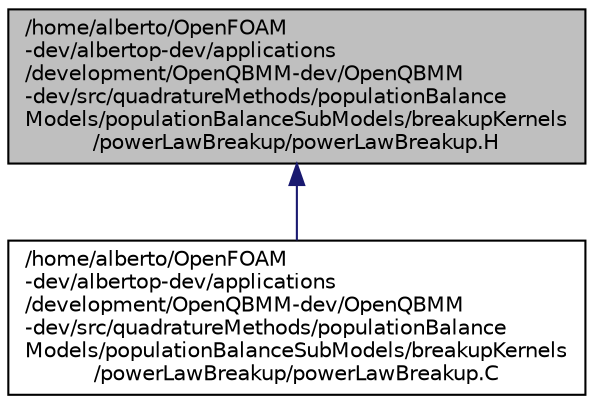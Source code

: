 digraph "/home/alberto/OpenFOAM-dev/albertop-dev/applications/development/OpenQBMM-dev/OpenQBMM-dev/src/quadratureMethods/populationBalanceModels/populationBalanceSubModels/breakupKernels/powerLawBreakup/powerLawBreakup.H"
{
  bgcolor="transparent";
  edge [fontname="Helvetica",fontsize="10",labelfontname="Helvetica",labelfontsize="10"];
  node [fontname="Helvetica",fontsize="10",shape=record];
  Node1 [label="/home/alberto/OpenFOAM\l-dev/albertop-dev/applications\l/development/OpenQBMM-dev/OpenQBMM\l-dev/src/quadratureMethods/populationBalance\lModels/populationBalanceSubModels/breakupKernels\l/powerLawBreakup/powerLawBreakup.H",height=0.2,width=0.4,color="black", fillcolor="grey75", style="filled" fontcolor="black"];
  Node1 -> Node2 [dir="back",color="midnightblue",fontsize="10",style="solid",fontname="Helvetica"];
  Node2 [label="/home/alberto/OpenFOAM\l-dev/albertop-dev/applications\l/development/OpenQBMM-dev/OpenQBMM\l-dev/src/quadratureMethods/populationBalance\lModels/populationBalanceSubModels/breakupKernels\l/powerLawBreakup/powerLawBreakup.C",height=0.2,width=0.4,color="black",URL="$d1/dc1/a00092.html"];
}
